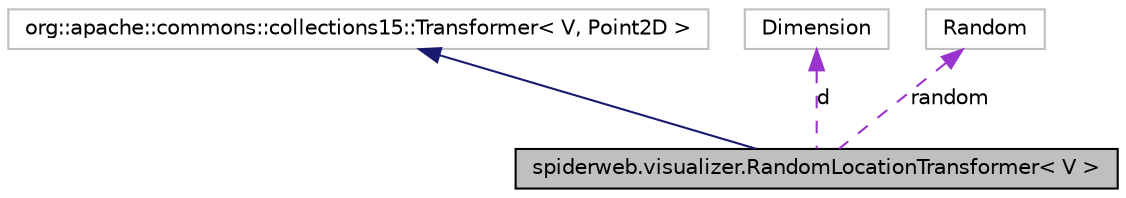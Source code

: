 digraph G
{
  edge [fontname="Helvetica",fontsize="10",labelfontname="Helvetica",labelfontsize="10"];
  node [fontname="Helvetica",fontsize="10",shape=record];
  Node1 [label="spiderweb.visualizer.RandomLocationTransformer\< V \>",height=0.2,width=0.4,color="black", fillcolor="grey75", style="filled" fontcolor="black"];
  Node2 -> Node1 [dir=back,color="midnightblue",fontsize="10",style="solid",fontname="Helvetica"];
  Node2 [label="org::apache::commons::collections15::Transformer\< V, Point2D \>",height=0.2,width=0.4,color="grey75", fillcolor="white", style="filled"];
  Node3 -> Node1 [dir=back,color="darkorchid3",fontsize="10",style="dashed",label="d",fontname="Helvetica"];
  Node3 [label="Dimension",height=0.2,width=0.4,color="grey75", fillcolor="white", style="filled"];
  Node4 -> Node1 [dir=back,color="darkorchid3",fontsize="10",style="dashed",label="random",fontname="Helvetica"];
  Node4 [label="Random",height=0.2,width=0.4,color="grey75", fillcolor="white", style="filled"];
}
